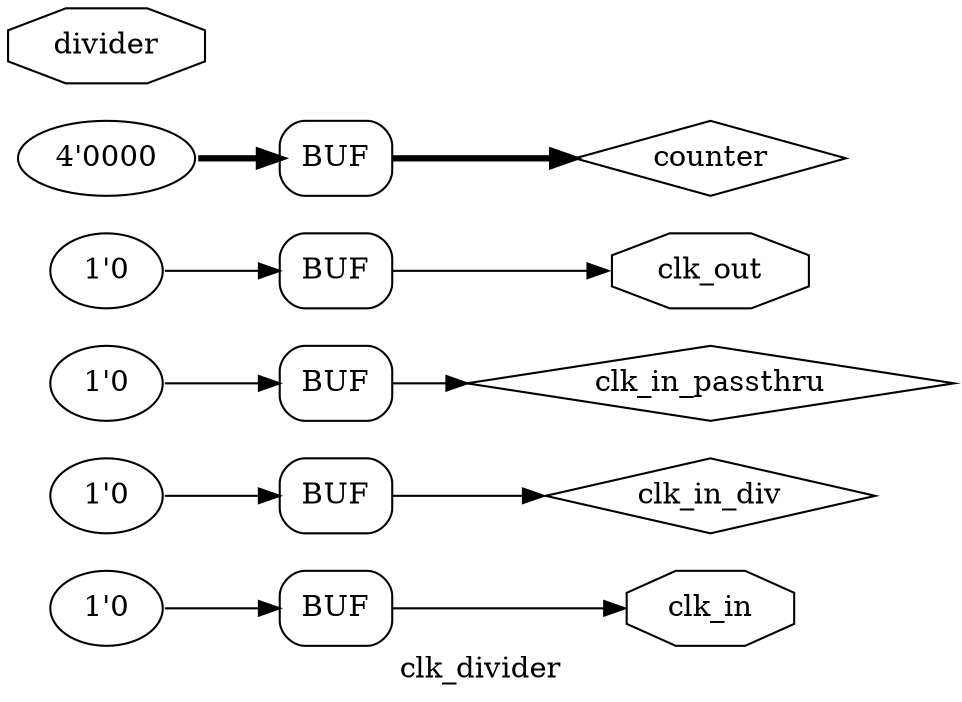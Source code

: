 digraph "clk_divider" {
label="clk_divider";
rankdir="LR";
remincross=true;
n1 [ shape=octagon, label="clk_in", color="black", fontcolor="black" ];
n2 [ shape=diamond, label="clk_in_div", color="black", fontcolor="black" ];
n3 [ shape=diamond, label="clk_in_passthru", color="black", fontcolor="black" ];
n4 [ shape=octagon, label="clk_out", color="black", fontcolor="black" ];
n5 [ shape=diamond, label="counter", color="black", fontcolor="black" ];
n6 [ shape=octagon, label="divider", color="black", fontcolor="black" ];
v0 [ label="1'0" ];
x1 [shape=box, style=rounded, label="BUF"];
v2 [ label="1'0" ];
x3 [shape=box, style=rounded, label="BUF"];
v4 [ label="1'0" ];
x5 [shape=box, style=rounded, label="BUF"];
v6 [ label="1'0" ];
x7 [shape=box, style=rounded, label="BUF"];
v8 [ label="4'0000" ];
x9 [shape=box, style=rounded, label="BUF"];
x1:e:e -> n1:w [color="black", label=""];
x3:e:e -> n2:w [color="black", label=""];
x5:e:e -> n3:w [color="black", label=""];
x7:e:e -> n4:w [color="black", label=""];
x9:e:e -> n5:w [color="black", style="setlinewidth(3)", label=""];
v0:e -> x1:w:w [color="black", label=""];
v2:e -> x3:w:w [color="black", label=""];
v4:e -> x5:w:w [color="black", label=""];
v6:e -> x7:w:w [color="black", label=""];
v8:e -> x9:w:w [color="black", style="setlinewidth(3)", label=""];
}
